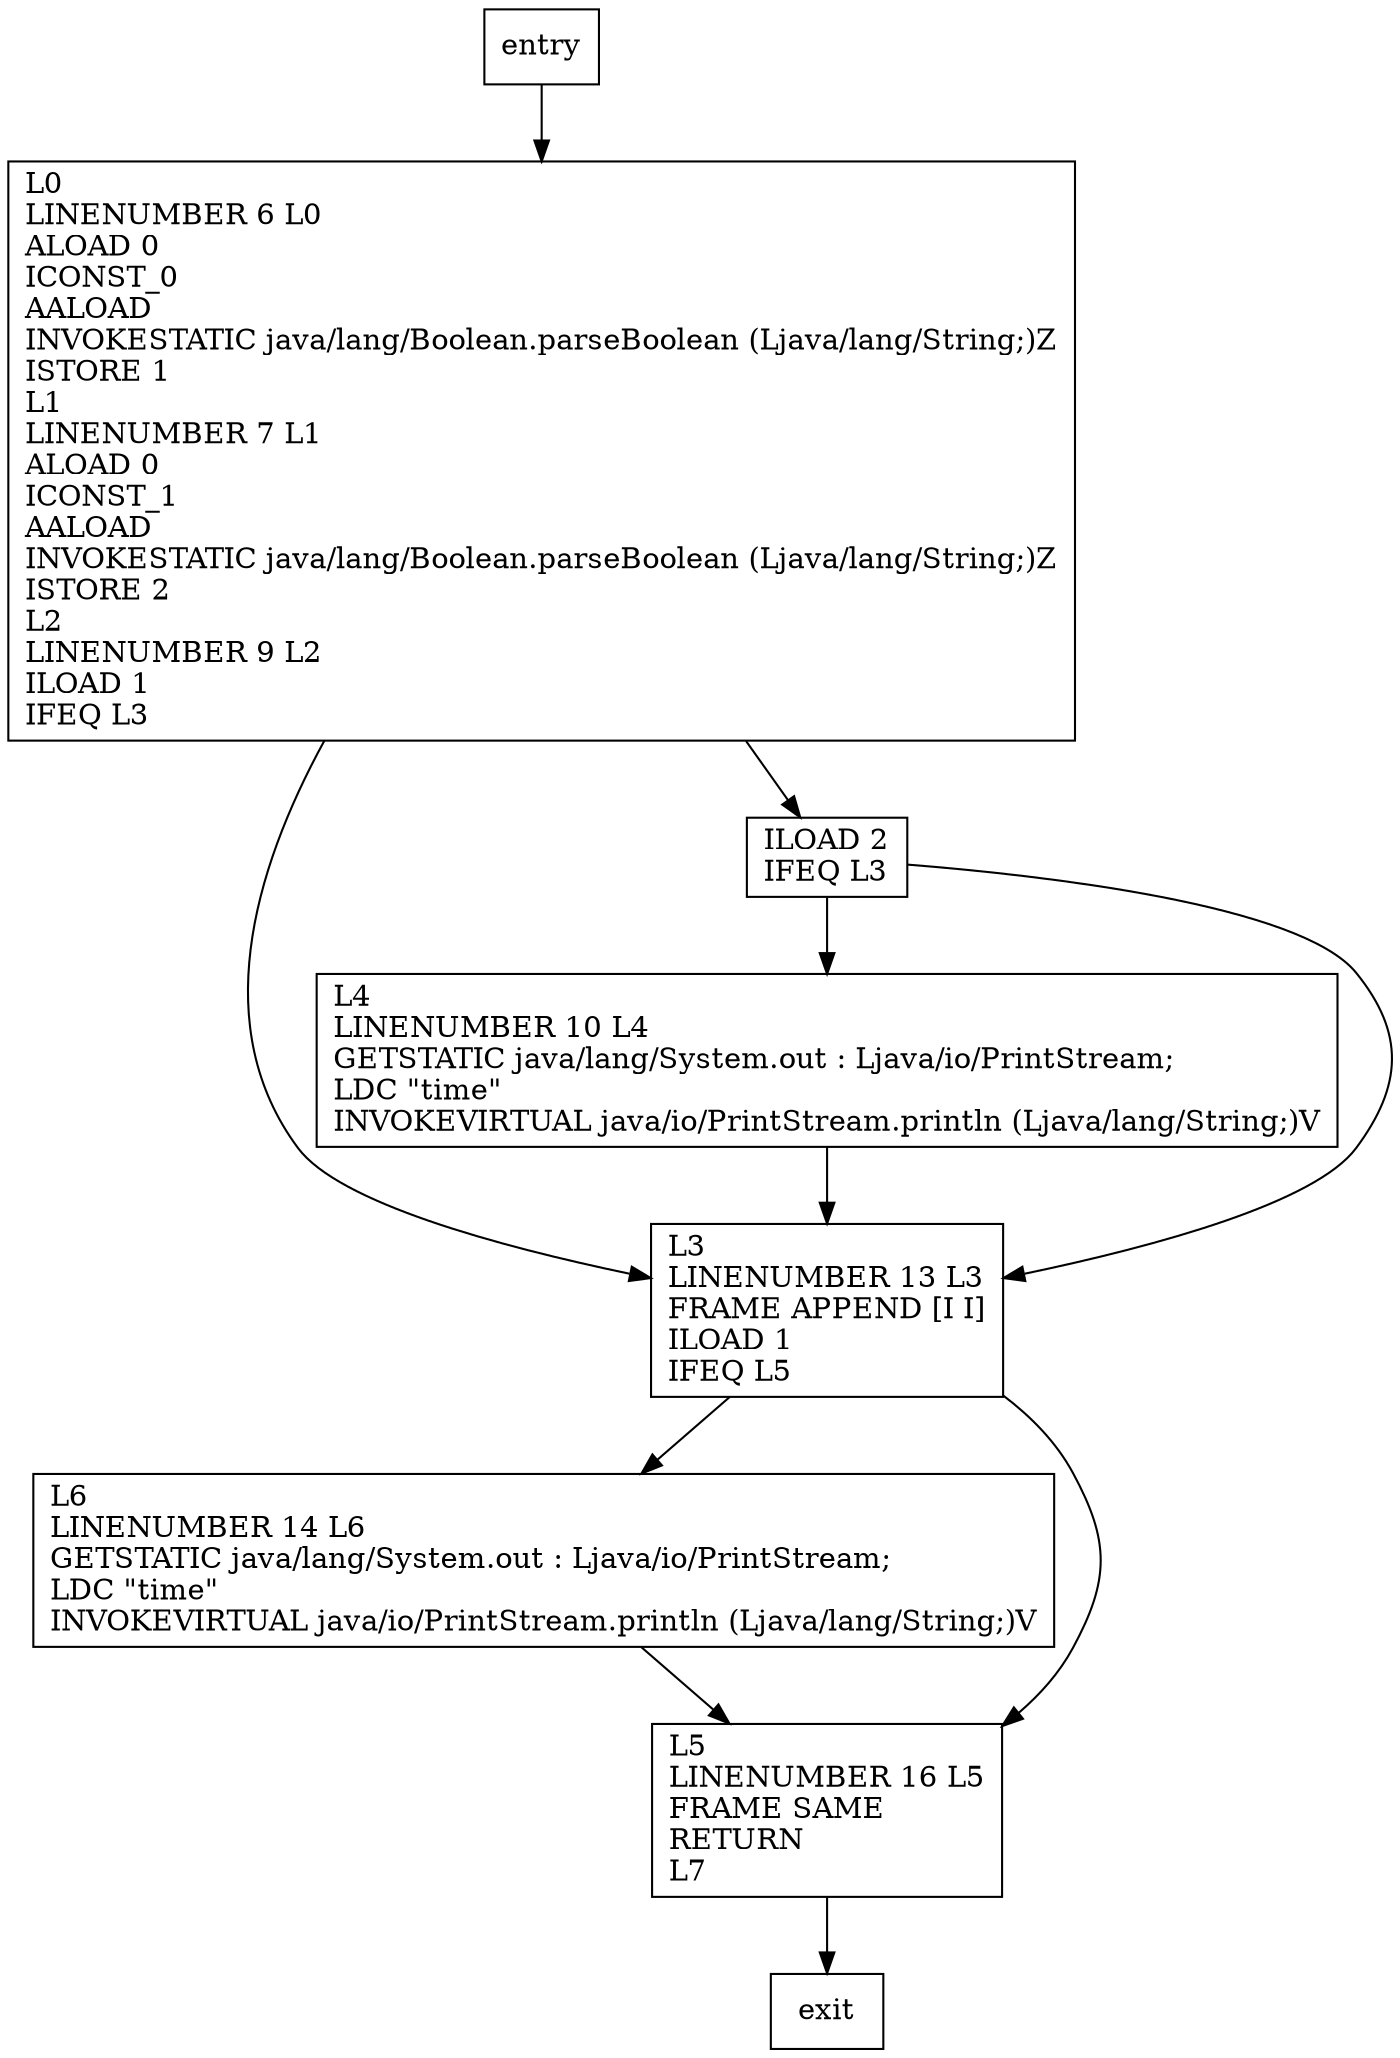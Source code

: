 digraph main {
node [shape=record];
707161353 [label="L6\lLINENUMBER 14 L6\lGETSTATIC java/lang/System.out : Ljava/io/PrintStream;\lLDC \"time\"\lINVOKEVIRTUAL java/io/PrintStream.println (Ljava/lang/String;)V\l"];
270056930 [label="L0\lLINENUMBER 6 L0\lALOAD 0\lICONST_0\lAALOAD\lINVOKESTATIC java/lang/Boolean.parseBoolean (Ljava/lang/String;)Z\lISTORE 1\lL1\lLINENUMBER 7 L1\lALOAD 0\lICONST_1\lAALOAD\lINVOKESTATIC java/lang/Boolean.parseBoolean (Ljava/lang/String;)Z\lISTORE 2\lL2\lLINENUMBER 9 L2\lILOAD 1\lIFEQ L3\l"];
90767234 [label="L4\lLINENUMBER 10 L4\lGETSTATIC java/lang/System.out : Ljava/io/PrintStream;\lLDC \"time\"\lINVOKEVIRTUAL java/io/PrintStream.println (Ljava/lang/String;)V\l"];
1706292388 [label="L3\lLINENUMBER 13 L3\lFRAME APPEND [I I]\lILOAD 1\lIFEQ L5\l"];
1355457888 [label="L5\lLINENUMBER 16 L5\lFRAME SAME\lRETURN\lL7\l"];
254801937 [label="ILOAD 2\lIFEQ L3\l"];
entry;
exit;
entry -> 270056930;
707161353 -> 1355457888;
270056930 -> 1706292388;
270056930 -> 254801937;
90767234 -> 1706292388;
1706292388 -> 707161353;
1706292388 -> 1355457888;
1355457888 -> exit;
254801937 -> 90767234;
254801937 -> 1706292388;
}

